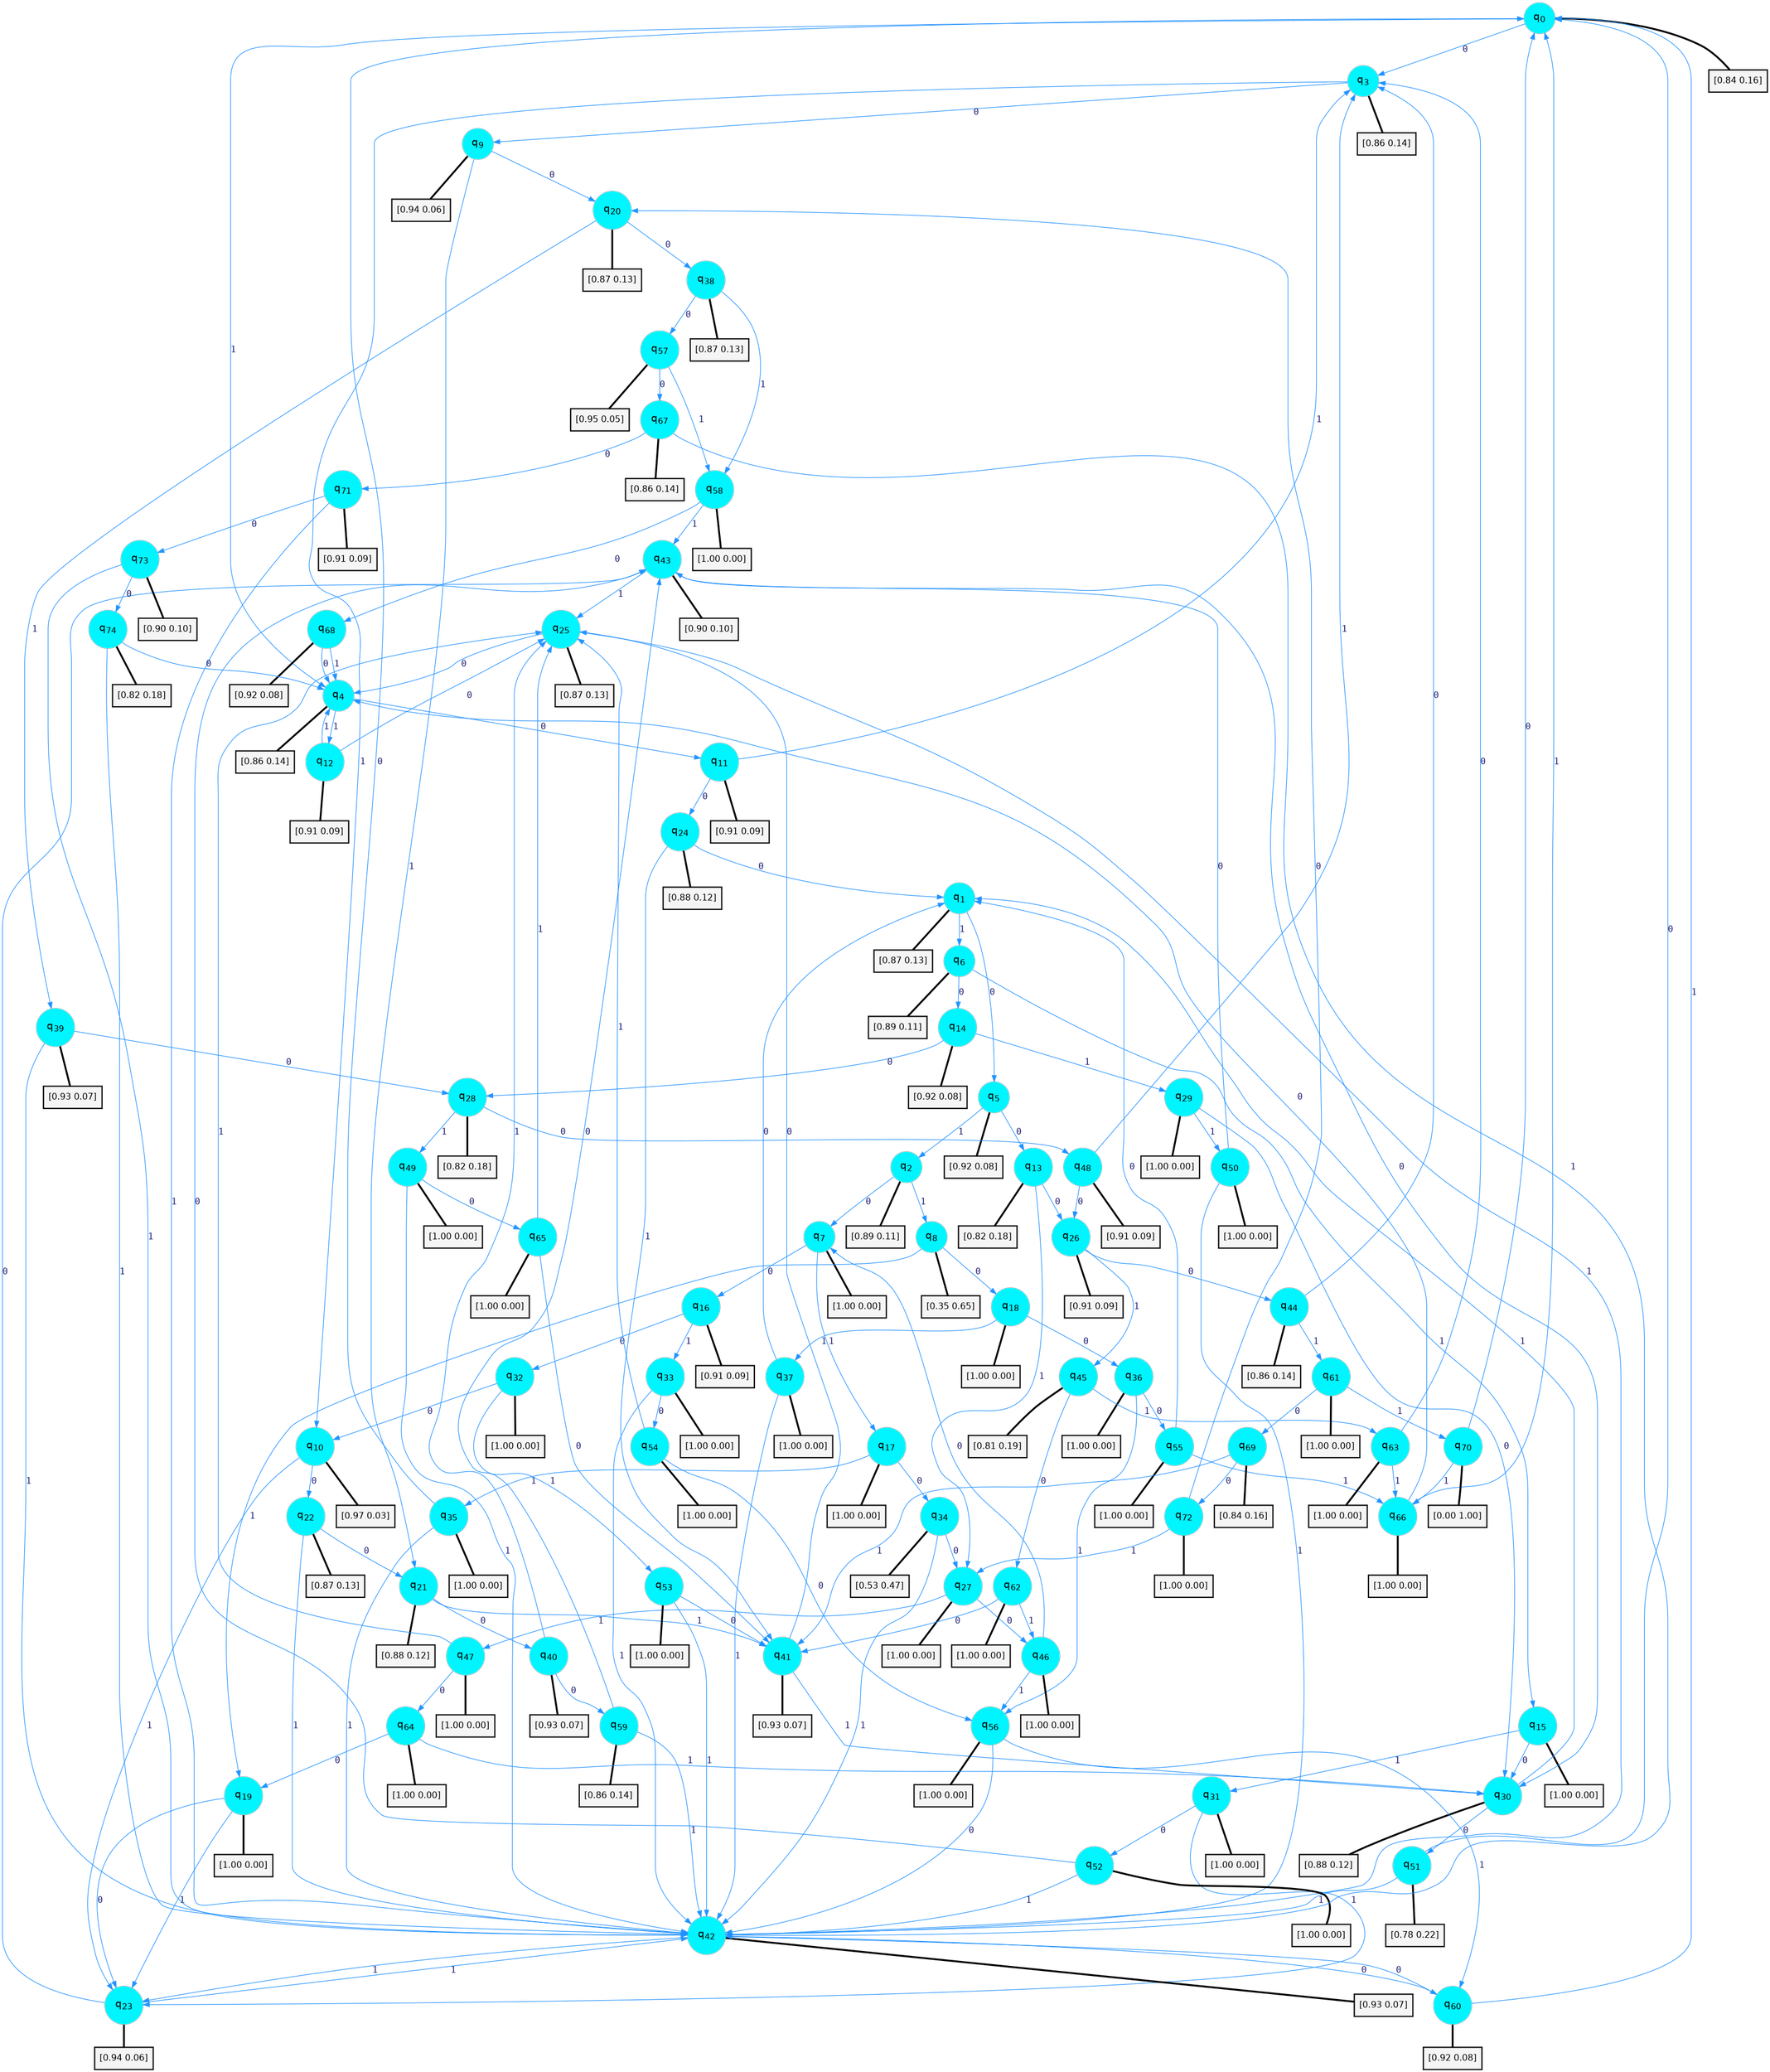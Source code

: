 digraph G {
graph [
bgcolor=transparent, dpi=300, rankdir=TD, size="40,25"];
node [
color=gray, fillcolor=turquoise1, fontcolor=black, fontname=Helvetica, fontsize=16, fontweight=bold, shape=circle, style=filled];
edge [
arrowsize=1, color=dodgerblue1, fontcolor=midnightblue, fontname=courier, fontweight=bold, penwidth=1, style=solid, weight=20];
0[label=<q<SUB>0</SUB>>];
1[label=<q<SUB>1</SUB>>];
2[label=<q<SUB>2</SUB>>];
3[label=<q<SUB>3</SUB>>];
4[label=<q<SUB>4</SUB>>];
5[label=<q<SUB>5</SUB>>];
6[label=<q<SUB>6</SUB>>];
7[label=<q<SUB>7</SUB>>];
8[label=<q<SUB>8</SUB>>];
9[label=<q<SUB>9</SUB>>];
10[label=<q<SUB>10</SUB>>];
11[label=<q<SUB>11</SUB>>];
12[label=<q<SUB>12</SUB>>];
13[label=<q<SUB>13</SUB>>];
14[label=<q<SUB>14</SUB>>];
15[label=<q<SUB>15</SUB>>];
16[label=<q<SUB>16</SUB>>];
17[label=<q<SUB>17</SUB>>];
18[label=<q<SUB>18</SUB>>];
19[label=<q<SUB>19</SUB>>];
20[label=<q<SUB>20</SUB>>];
21[label=<q<SUB>21</SUB>>];
22[label=<q<SUB>22</SUB>>];
23[label=<q<SUB>23</SUB>>];
24[label=<q<SUB>24</SUB>>];
25[label=<q<SUB>25</SUB>>];
26[label=<q<SUB>26</SUB>>];
27[label=<q<SUB>27</SUB>>];
28[label=<q<SUB>28</SUB>>];
29[label=<q<SUB>29</SUB>>];
30[label=<q<SUB>30</SUB>>];
31[label=<q<SUB>31</SUB>>];
32[label=<q<SUB>32</SUB>>];
33[label=<q<SUB>33</SUB>>];
34[label=<q<SUB>34</SUB>>];
35[label=<q<SUB>35</SUB>>];
36[label=<q<SUB>36</SUB>>];
37[label=<q<SUB>37</SUB>>];
38[label=<q<SUB>38</SUB>>];
39[label=<q<SUB>39</SUB>>];
40[label=<q<SUB>40</SUB>>];
41[label=<q<SUB>41</SUB>>];
42[label=<q<SUB>42</SUB>>];
43[label=<q<SUB>43</SUB>>];
44[label=<q<SUB>44</SUB>>];
45[label=<q<SUB>45</SUB>>];
46[label=<q<SUB>46</SUB>>];
47[label=<q<SUB>47</SUB>>];
48[label=<q<SUB>48</SUB>>];
49[label=<q<SUB>49</SUB>>];
50[label=<q<SUB>50</SUB>>];
51[label=<q<SUB>51</SUB>>];
52[label=<q<SUB>52</SUB>>];
53[label=<q<SUB>53</SUB>>];
54[label=<q<SUB>54</SUB>>];
55[label=<q<SUB>55</SUB>>];
56[label=<q<SUB>56</SUB>>];
57[label=<q<SUB>57</SUB>>];
58[label=<q<SUB>58</SUB>>];
59[label=<q<SUB>59</SUB>>];
60[label=<q<SUB>60</SUB>>];
61[label=<q<SUB>61</SUB>>];
62[label=<q<SUB>62</SUB>>];
63[label=<q<SUB>63</SUB>>];
64[label=<q<SUB>64</SUB>>];
65[label=<q<SUB>65</SUB>>];
66[label=<q<SUB>66</SUB>>];
67[label=<q<SUB>67</SUB>>];
68[label=<q<SUB>68</SUB>>];
69[label=<q<SUB>69</SUB>>];
70[label=<q<SUB>70</SUB>>];
71[label=<q<SUB>71</SUB>>];
72[label=<q<SUB>72</SUB>>];
73[label=<q<SUB>73</SUB>>];
74[label=<q<SUB>74</SUB>>];
75[label="[0.84 0.16]", shape=box,fontcolor=black, fontname=Helvetica, fontsize=14, penwidth=2, fillcolor=whitesmoke,color=black];
76[label="[0.87 0.13]", shape=box,fontcolor=black, fontname=Helvetica, fontsize=14, penwidth=2, fillcolor=whitesmoke,color=black];
77[label="[0.89 0.11]", shape=box,fontcolor=black, fontname=Helvetica, fontsize=14, penwidth=2, fillcolor=whitesmoke,color=black];
78[label="[0.86 0.14]", shape=box,fontcolor=black, fontname=Helvetica, fontsize=14, penwidth=2, fillcolor=whitesmoke,color=black];
79[label="[0.86 0.14]", shape=box,fontcolor=black, fontname=Helvetica, fontsize=14, penwidth=2, fillcolor=whitesmoke,color=black];
80[label="[0.92 0.08]", shape=box,fontcolor=black, fontname=Helvetica, fontsize=14, penwidth=2, fillcolor=whitesmoke,color=black];
81[label="[0.89 0.11]", shape=box,fontcolor=black, fontname=Helvetica, fontsize=14, penwidth=2, fillcolor=whitesmoke,color=black];
82[label="[1.00 0.00]", shape=box,fontcolor=black, fontname=Helvetica, fontsize=14, penwidth=2, fillcolor=whitesmoke,color=black];
83[label="[0.35 0.65]", shape=box,fontcolor=black, fontname=Helvetica, fontsize=14, penwidth=2, fillcolor=whitesmoke,color=black];
84[label="[0.94 0.06]", shape=box,fontcolor=black, fontname=Helvetica, fontsize=14, penwidth=2, fillcolor=whitesmoke,color=black];
85[label="[0.97 0.03]", shape=box,fontcolor=black, fontname=Helvetica, fontsize=14, penwidth=2, fillcolor=whitesmoke,color=black];
86[label="[0.91 0.09]", shape=box,fontcolor=black, fontname=Helvetica, fontsize=14, penwidth=2, fillcolor=whitesmoke,color=black];
87[label="[0.91 0.09]", shape=box,fontcolor=black, fontname=Helvetica, fontsize=14, penwidth=2, fillcolor=whitesmoke,color=black];
88[label="[0.82 0.18]", shape=box,fontcolor=black, fontname=Helvetica, fontsize=14, penwidth=2, fillcolor=whitesmoke,color=black];
89[label="[0.92 0.08]", shape=box,fontcolor=black, fontname=Helvetica, fontsize=14, penwidth=2, fillcolor=whitesmoke,color=black];
90[label="[1.00 0.00]", shape=box,fontcolor=black, fontname=Helvetica, fontsize=14, penwidth=2, fillcolor=whitesmoke,color=black];
91[label="[0.91 0.09]", shape=box,fontcolor=black, fontname=Helvetica, fontsize=14, penwidth=2, fillcolor=whitesmoke,color=black];
92[label="[1.00 0.00]", shape=box,fontcolor=black, fontname=Helvetica, fontsize=14, penwidth=2, fillcolor=whitesmoke,color=black];
93[label="[1.00 0.00]", shape=box,fontcolor=black, fontname=Helvetica, fontsize=14, penwidth=2, fillcolor=whitesmoke,color=black];
94[label="[1.00 0.00]", shape=box,fontcolor=black, fontname=Helvetica, fontsize=14, penwidth=2, fillcolor=whitesmoke,color=black];
95[label="[0.87 0.13]", shape=box,fontcolor=black, fontname=Helvetica, fontsize=14, penwidth=2, fillcolor=whitesmoke,color=black];
96[label="[0.88 0.12]", shape=box,fontcolor=black, fontname=Helvetica, fontsize=14, penwidth=2, fillcolor=whitesmoke,color=black];
97[label="[0.87 0.13]", shape=box,fontcolor=black, fontname=Helvetica, fontsize=14, penwidth=2, fillcolor=whitesmoke,color=black];
98[label="[0.94 0.06]", shape=box,fontcolor=black, fontname=Helvetica, fontsize=14, penwidth=2, fillcolor=whitesmoke,color=black];
99[label="[0.88 0.12]", shape=box,fontcolor=black, fontname=Helvetica, fontsize=14, penwidth=2, fillcolor=whitesmoke,color=black];
100[label="[0.87 0.13]", shape=box,fontcolor=black, fontname=Helvetica, fontsize=14, penwidth=2, fillcolor=whitesmoke,color=black];
101[label="[0.91 0.09]", shape=box,fontcolor=black, fontname=Helvetica, fontsize=14, penwidth=2, fillcolor=whitesmoke,color=black];
102[label="[1.00 0.00]", shape=box,fontcolor=black, fontname=Helvetica, fontsize=14, penwidth=2, fillcolor=whitesmoke,color=black];
103[label="[0.82 0.18]", shape=box,fontcolor=black, fontname=Helvetica, fontsize=14, penwidth=2, fillcolor=whitesmoke,color=black];
104[label="[1.00 0.00]", shape=box,fontcolor=black, fontname=Helvetica, fontsize=14, penwidth=2, fillcolor=whitesmoke,color=black];
105[label="[0.88 0.12]", shape=box,fontcolor=black, fontname=Helvetica, fontsize=14, penwidth=2, fillcolor=whitesmoke,color=black];
106[label="[1.00 0.00]", shape=box,fontcolor=black, fontname=Helvetica, fontsize=14, penwidth=2, fillcolor=whitesmoke,color=black];
107[label="[1.00 0.00]", shape=box,fontcolor=black, fontname=Helvetica, fontsize=14, penwidth=2, fillcolor=whitesmoke,color=black];
108[label="[1.00 0.00]", shape=box,fontcolor=black, fontname=Helvetica, fontsize=14, penwidth=2, fillcolor=whitesmoke,color=black];
109[label="[0.53 0.47]", shape=box,fontcolor=black, fontname=Helvetica, fontsize=14, penwidth=2, fillcolor=whitesmoke,color=black];
110[label="[1.00 0.00]", shape=box,fontcolor=black, fontname=Helvetica, fontsize=14, penwidth=2, fillcolor=whitesmoke,color=black];
111[label="[1.00 0.00]", shape=box,fontcolor=black, fontname=Helvetica, fontsize=14, penwidth=2, fillcolor=whitesmoke,color=black];
112[label="[1.00 0.00]", shape=box,fontcolor=black, fontname=Helvetica, fontsize=14, penwidth=2, fillcolor=whitesmoke,color=black];
113[label="[0.87 0.13]", shape=box,fontcolor=black, fontname=Helvetica, fontsize=14, penwidth=2, fillcolor=whitesmoke,color=black];
114[label="[0.93 0.07]", shape=box,fontcolor=black, fontname=Helvetica, fontsize=14, penwidth=2, fillcolor=whitesmoke,color=black];
115[label="[0.93 0.07]", shape=box,fontcolor=black, fontname=Helvetica, fontsize=14, penwidth=2, fillcolor=whitesmoke,color=black];
116[label="[0.93 0.07]", shape=box,fontcolor=black, fontname=Helvetica, fontsize=14, penwidth=2, fillcolor=whitesmoke,color=black];
117[label="[0.93 0.07]", shape=box,fontcolor=black, fontname=Helvetica, fontsize=14, penwidth=2, fillcolor=whitesmoke,color=black];
118[label="[0.90 0.10]", shape=box,fontcolor=black, fontname=Helvetica, fontsize=14, penwidth=2, fillcolor=whitesmoke,color=black];
119[label="[0.86 0.14]", shape=box,fontcolor=black, fontname=Helvetica, fontsize=14, penwidth=2, fillcolor=whitesmoke,color=black];
120[label="[0.81 0.19]", shape=box,fontcolor=black, fontname=Helvetica, fontsize=14, penwidth=2, fillcolor=whitesmoke,color=black];
121[label="[1.00 0.00]", shape=box,fontcolor=black, fontname=Helvetica, fontsize=14, penwidth=2, fillcolor=whitesmoke,color=black];
122[label="[1.00 0.00]", shape=box,fontcolor=black, fontname=Helvetica, fontsize=14, penwidth=2, fillcolor=whitesmoke,color=black];
123[label="[0.91 0.09]", shape=box,fontcolor=black, fontname=Helvetica, fontsize=14, penwidth=2, fillcolor=whitesmoke,color=black];
124[label="[1.00 0.00]", shape=box,fontcolor=black, fontname=Helvetica, fontsize=14, penwidth=2, fillcolor=whitesmoke,color=black];
125[label="[1.00 0.00]", shape=box,fontcolor=black, fontname=Helvetica, fontsize=14, penwidth=2, fillcolor=whitesmoke,color=black];
126[label="[0.78 0.22]", shape=box,fontcolor=black, fontname=Helvetica, fontsize=14, penwidth=2, fillcolor=whitesmoke,color=black];
127[label="[1.00 0.00]", shape=box,fontcolor=black, fontname=Helvetica, fontsize=14, penwidth=2, fillcolor=whitesmoke,color=black];
128[label="[1.00 0.00]", shape=box,fontcolor=black, fontname=Helvetica, fontsize=14, penwidth=2, fillcolor=whitesmoke,color=black];
129[label="[1.00 0.00]", shape=box,fontcolor=black, fontname=Helvetica, fontsize=14, penwidth=2, fillcolor=whitesmoke,color=black];
130[label="[1.00 0.00]", shape=box,fontcolor=black, fontname=Helvetica, fontsize=14, penwidth=2, fillcolor=whitesmoke,color=black];
131[label="[1.00 0.00]", shape=box,fontcolor=black, fontname=Helvetica, fontsize=14, penwidth=2, fillcolor=whitesmoke,color=black];
132[label="[0.95 0.05]", shape=box,fontcolor=black, fontname=Helvetica, fontsize=14, penwidth=2, fillcolor=whitesmoke,color=black];
133[label="[1.00 0.00]", shape=box,fontcolor=black, fontname=Helvetica, fontsize=14, penwidth=2, fillcolor=whitesmoke,color=black];
134[label="[0.86 0.14]", shape=box,fontcolor=black, fontname=Helvetica, fontsize=14, penwidth=2, fillcolor=whitesmoke,color=black];
135[label="[0.92 0.08]", shape=box,fontcolor=black, fontname=Helvetica, fontsize=14, penwidth=2, fillcolor=whitesmoke,color=black];
136[label="[1.00 0.00]", shape=box,fontcolor=black, fontname=Helvetica, fontsize=14, penwidth=2, fillcolor=whitesmoke,color=black];
137[label="[1.00 0.00]", shape=box,fontcolor=black, fontname=Helvetica, fontsize=14, penwidth=2, fillcolor=whitesmoke,color=black];
138[label="[1.00 0.00]", shape=box,fontcolor=black, fontname=Helvetica, fontsize=14, penwidth=2, fillcolor=whitesmoke,color=black];
139[label="[1.00 0.00]", shape=box,fontcolor=black, fontname=Helvetica, fontsize=14, penwidth=2, fillcolor=whitesmoke,color=black];
140[label="[1.00 0.00]", shape=box,fontcolor=black, fontname=Helvetica, fontsize=14, penwidth=2, fillcolor=whitesmoke,color=black];
141[label="[1.00 0.00]", shape=box,fontcolor=black, fontname=Helvetica, fontsize=14, penwidth=2, fillcolor=whitesmoke,color=black];
142[label="[0.86 0.14]", shape=box,fontcolor=black, fontname=Helvetica, fontsize=14, penwidth=2, fillcolor=whitesmoke,color=black];
143[label="[0.92 0.08]", shape=box,fontcolor=black, fontname=Helvetica, fontsize=14, penwidth=2, fillcolor=whitesmoke,color=black];
144[label="[0.84 0.16]", shape=box,fontcolor=black, fontname=Helvetica, fontsize=14, penwidth=2, fillcolor=whitesmoke,color=black];
145[label="[0.00 1.00]", shape=box,fontcolor=black, fontname=Helvetica, fontsize=14, penwidth=2, fillcolor=whitesmoke,color=black];
146[label="[0.91 0.09]", shape=box,fontcolor=black, fontname=Helvetica, fontsize=14, penwidth=2, fillcolor=whitesmoke,color=black];
147[label="[1.00 0.00]", shape=box,fontcolor=black, fontname=Helvetica, fontsize=14, penwidth=2, fillcolor=whitesmoke,color=black];
148[label="[0.90 0.10]", shape=box,fontcolor=black, fontname=Helvetica, fontsize=14, penwidth=2, fillcolor=whitesmoke,color=black];
149[label="[0.82 0.18]", shape=box,fontcolor=black, fontname=Helvetica, fontsize=14, penwidth=2, fillcolor=whitesmoke,color=black];
0->3 [label=0];
0->4 [label=1];
0->75 [arrowhead=none, penwidth=3,color=black];
1->5 [label=0];
1->6 [label=1];
1->76 [arrowhead=none, penwidth=3,color=black];
2->7 [label=0];
2->8 [label=1];
2->77 [arrowhead=none, penwidth=3,color=black];
3->9 [label=0];
3->10 [label=1];
3->78 [arrowhead=none, penwidth=3,color=black];
4->11 [label=0];
4->12 [label=1];
4->79 [arrowhead=none, penwidth=3,color=black];
5->13 [label=0];
5->2 [label=1];
5->80 [arrowhead=none, penwidth=3,color=black];
6->14 [label=0];
6->15 [label=1];
6->81 [arrowhead=none, penwidth=3,color=black];
7->16 [label=0];
7->17 [label=1];
7->82 [arrowhead=none, penwidth=3,color=black];
8->18 [label=0];
8->19 [label=1];
8->83 [arrowhead=none, penwidth=3,color=black];
9->20 [label=0];
9->21 [label=1];
9->84 [arrowhead=none, penwidth=3,color=black];
10->22 [label=0];
10->23 [label=1];
10->85 [arrowhead=none, penwidth=3,color=black];
11->24 [label=0];
11->3 [label=1];
11->86 [arrowhead=none, penwidth=3,color=black];
12->25 [label=0];
12->4 [label=1];
12->87 [arrowhead=none, penwidth=3,color=black];
13->26 [label=0];
13->27 [label=1];
13->88 [arrowhead=none, penwidth=3,color=black];
14->28 [label=0];
14->29 [label=1];
14->89 [arrowhead=none, penwidth=3,color=black];
15->30 [label=0];
15->31 [label=1];
15->90 [arrowhead=none, penwidth=3,color=black];
16->32 [label=0];
16->33 [label=1];
16->91 [arrowhead=none, penwidth=3,color=black];
17->34 [label=0];
17->35 [label=1];
17->92 [arrowhead=none, penwidth=3,color=black];
18->36 [label=0];
18->37 [label=1];
18->93 [arrowhead=none, penwidth=3,color=black];
19->23 [label=0];
19->23 [label=1];
19->94 [arrowhead=none, penwidth=3,color=black];
20->38 [label=0];
20->39 [label=1];
20->95 [arrowhead=none, penwidth=3,color=black];
21->40 [label=0];
21->41 [label=1];
21->96 [arrowhead=none, penwidth=3,color=black];
22->21 [label=0];
22->42 [label=1];
22->97 [arrowhead=none, penwidth=3,color=black];
23->43 [label=0];
23->42 [label=1];
23->98 [arrowhead=none, penwidth=3,color=black];
24->1 [label=0];
24->41 [label=1];
24->99 [arrowhead=none, penwidth=3,color=black];
25->4 [label=0];
25->42 [label=1];
25->100 [arrowhead=none, penwidth=3,color=black];
26->44 [label=0];
26->45 [label=1];
26->101 [arrowhead=none, penwidth=3,color=black];
27->46 [label=0];
27->47 [label=1];
27->102 [arrowhead=none, penwidth=3,color=black];
28->48 [label=0];
28->49 [label=1];
28->103 [arrowhead=none, penwidth=3,color=black];
29->30 [label=0];
29->50 [label=1];
29->104 [arrowhead=none, penwidth=3,color=black];
30->51 [label=0];
30->1 [label=1];
30->105 [arrowhead=none, penwidth=3,color=black];
31->52 [label=0];
31->23 [label=1];
31->106 [arrowhead=none, penwidth=3,color=black];
32->10 [label=0];
32->53 [label=1];
32->107 [arrowhead=none, penwidth=3,color=black];
33->54 [label=0];
33->42 [label=1];
33->108 [arrowhead=none, penwidth=3,color=black];
34->27 [label=0];
34->42 [label=1];
34->109 [arrowhead=none, penwidth=3,color=black];
35->0 [label=0];
35->42 [label=1];
35->110 [arrowhead=none, penwidth=3,color=black];
36->55 [label=0];
36->56 [label=1];
36->111 [arrowhead=none, penwidth=3,color=black];
37->1 [label=0];
37->42 [label=1];
37->112 [arrowhead=none, penwidth=3,color=black];
38->57 [label=0];
38->58 [label=1];
38->113 [arrowhead=none, penwidth=3,color=black];
39->28 [label=0];
39->42 [label=1];
39->114 [arrowhead=none, penwidth=3,color=black];
40->59 [label=0];
40->25 [label=1];
40->115 [arrowhead=none, penwidth=3,color=black];
41->25 [label=0];
41->30 [label=1];
41->116 [arrowhead=none, penwidth=3,color=black];
42->60 [label=0];
42->23 [label=1];
42->117 [arrowhead=none, penwidth=3,color=black];
43->30 [label=0];
43->25 [label=1];
43->118 [arrowhead=none, penwidth=3,color=black];
44->3 [label=0];
44->61 [label=1];
44->119 [arrowhead=none, penwidth=3,color=black];
45->62 [label=0];
45->63 [label=1];
45->120 [arrowhead=none, penwidth=3,color=black];
46->7 [label=0];
46->56 [label=1];
46->121 [arrowhead=none, penwidth=3,color=black];
47->64 [label=0];
47->25 [label=1];
47->122 [arrowhead=none, penwidth=3,color=black];
48->26 [label=0];
48->3 [label=1];
48->123 [arrowhead=none, penwidth=3,color=black];
49->65 [label=0];
49->42 [label=1];
49->124 [arrowhead=none, penwidth=3,color=black];
50->43 [label=0];
50->42 [label=1];
50->125 [arrowhead=none, penwidth=3,color=black];
51->0 [label=0];
51->42 [label=1];
51->126 [arrowhead=none, penwidth=3,color=black];
52->43 [label=0];
52->42 [label=1];
52->127 [arrowhead=none, penwidth=3,color=black];
53->41 [label=0];
53->42 [label=1];
53->128 [arrowhead=none, penwidth=3,color=black];
54->56 [label=0];
54->25 [label=1];
54->129 [arrowhead=none, penwidth=3,color=black];
55->1 [label=0];
55->66 [label=1];
55->130 [arrowhead=none, penwidth=3,color=black];
56->42 [label=0];
56->60 [label=1];
56->131 [arrowhead=none, penwidth=3,color=black];
57->67 [label=0];
57->58 [label=1];
57->132 [arrowhead=none, penwidth=3,color=black];
58->68 [label=0];
58->43 [label=1];
58->133 [arrowhead=none, penwidth=3,color=black];
59->43 [label=0];
59->42 [label=1];
59->134 [arrowhead=none, penwidth=3,color=black];
60->42 [label=0];
60->0 [label=1];
60->135 [arrowhead=none, penwidth=3,color=black];
61->69 [label=0];
61->70 [label=1];
61->136 [arrowhead=none, penwidth=3,color=black];
62->41 [label=0];
62->46 [label=1];
62->137 [arrowhead=none, penwidth=3,color=black];
63->3 [label=0];
63->66 [label=1];
63->138 [arrowhead=none, penwidth=3,color=black];
64->19 [label=0];
64->30 [label=1];
64->139 [arrowhead=none, penwidth=3,color=black];
65->41 [label=0];
65->25 [label=1];
65->140 [arrowhead=none, penwidth=3,color=black];
66->4 [label=0];
66->0 [label=1];
66->141 [arrowhead=none, penwidth=3,color=black];
67->71 [label=0];
67->42 [label=1];
67->142 [arrowhead=none, penwidth=3,color=black];
68->4 [label=0];
68->4 [label=1];
68->143 [arrowhead=none, penwidth=3,color=black];
69->72 [label=0];
69->41 [label=1];
69->144 [arrowhead=none, penwidth=3,color=black];
70->0 [label=0];
70->66 [label=1];
70->145 [arrowhead=none, penwidth=3,color=black];
71->73 [label=0];
71->42 [label=1];
71->146 [arrowhead=none, penwidth=3,color=black];
72->20 [label=0];
72->27 [label=1];
72->147 [arrowhead=none, penwidth=3,color=black];
73->74 [label=0];
73->42 [label=1];
73->148 [arrowhead=none, penwidth=3,color=black];
74->4 [label=0];
74->42 [label=1];
74->149 [arrowhead=none, penwidth=3,color=black];
}
